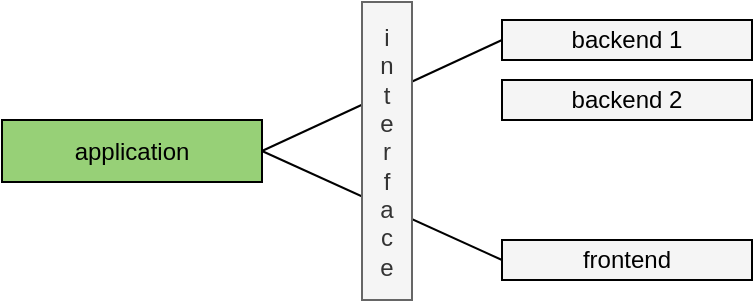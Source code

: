 <mxfile version="19.0.1" type="device"><diagram id="S2L_fBp9i6U7t1u01zK_" name="Page-1"><mxGraphModel dx="1608" dy="424" grid="1" gridSize="10" guides="1" tooltips="1" connect="1" arrows="1" fold="1" page="1" pageScale="1" pageWidth="850" pageHeight="1100" math="0" shadow="0"><root><mxCell id="0"/><mxCell id="1" parent="0"/><mxCell id="7JMwGb90gbO4oKsuT3DU-5" value="" style="endArrow=none;html=1;rounded=0;fontFamily=Helvetica;fontSize=12;fontColor=#000000;exitX=1;exitY=0.5;exitDx=0;exitDy=0;entryX=0;entryY=0.5;entryDx=0;entryDy=0;endFill=0;" edge="1" parent="1" source="7JMwGb90gbO4oKsuT3DU-7" target="7JMwGb90gbO4oKsuT3DU-9"><mxGeometry width="50" height="50" relative="1" as="geometry"><mxPoint x="-140.2" y="389" as="sourcePoint"/><mxPoint x="-140.2" y="417" as="targetPoint"/></mxGeometry></mxCell><mxCell id="7JMwGb90gbO4oKsuT3DU-7" value="application" style="rounded=0;whiteSpace=wrap;html=1;fillColor=#97D077;" vertex="1" parent="1"><mxGeometry x="-350" y="290" width="130" height="31" as="geometry"/></mxCell><mxCell id="7JMwGb90gbO4oKsuT3DU-9" value="backend 1" style="text;html=1;align=center;verticalAlign=middle;whiteSpace=wrap;rounded=0;strokeColor=#000000;fillColor=#F5F5F5;fontStyle=0;" vertex="1" parent="1"><mxGeometry x="-100" y="240" width="125" height="20" as="geometry"/></mxCell><mxCell id="7JMwGb90gbO4oKsuT3DU-10" value="backend 2" style="text;html=1;align=center;verticalAlign=middle;whiteSpace=wrap;rounded=0;strokeColor=#000000;fillColor=#F5F5F5;fontStyle=0;" vertex="1" parent="1"><mxGeometry x="-100" y="270" width="125" height="20" as="geometry"/></mxCell><mxCell id="7JMwGb90gbO4oKsuT3DU-11" value="frontend" style="text;html=1;align=center;verticalAlign=middle;whiteSpace=wrap;rounded=0;strokeColor=#000000;fillColor=#F5F5F5;fontStyle=0;" vertex="1" parent="1"><mxGeometry x="-100" y="350" width="125" height="20" as="geometry"/></mxCell><mxCell id="7JMwGb90gbO4oKsuT3DU-12" value="" style="endArrow=none;html=1;rounded=0;fontFamily=Helvetica;fontSize=12;fontColor=#000000;exitX=1;exitY=0.5;exitDx=0;exitDy=0;entryX=0;entryY=0.5;entryDx=0;entryDy=0;endFill=0;" edge="1" parent="1" source="7JMwGb90gbO4oKsuT3DU-7" target="7JMwGb90gbO4oKsuT3DU-11"><mxGeometry width="50" height="50" relative="1" as="geometry"><mxPoint x="-210" y="315.5" as="sourcePoint"/><mxPoint x="-90" y="260" as="targetPoint"/></mxGeometry></mxCell><mxCell id="7JMwGb90gbO4oKsuT3DU-3" value="&lt;div&gt;i&lt;/div&gt;&lt;div&gt;n&lt;/div&gt;&lt;div&gt;t&lt;/div&gt;&lt;div&gt;e&lt;/div&gt;&lt;div&gt;r&lt;/div&gt;&lt;div&gt;f&lt;/div&gt;&lt;div&gt;a&lt;/div&gt;&lt;div&gt;c&lt;/div&gt;&lt;div&gt;e&lt;br&gt;&lt;/div&gt;" style="rounded=0;whiteSpace=wrap;html=1;fillColor=#f5f5f5;fontColor=#333333;strokeColor=#666666;rotation=0;" vertex="1" parent="1"><mxGeometry x="-170" y="231" width="25" height="149" as="geometry"/></mxCell></root></mxGraphModel></diagram></mxfile>